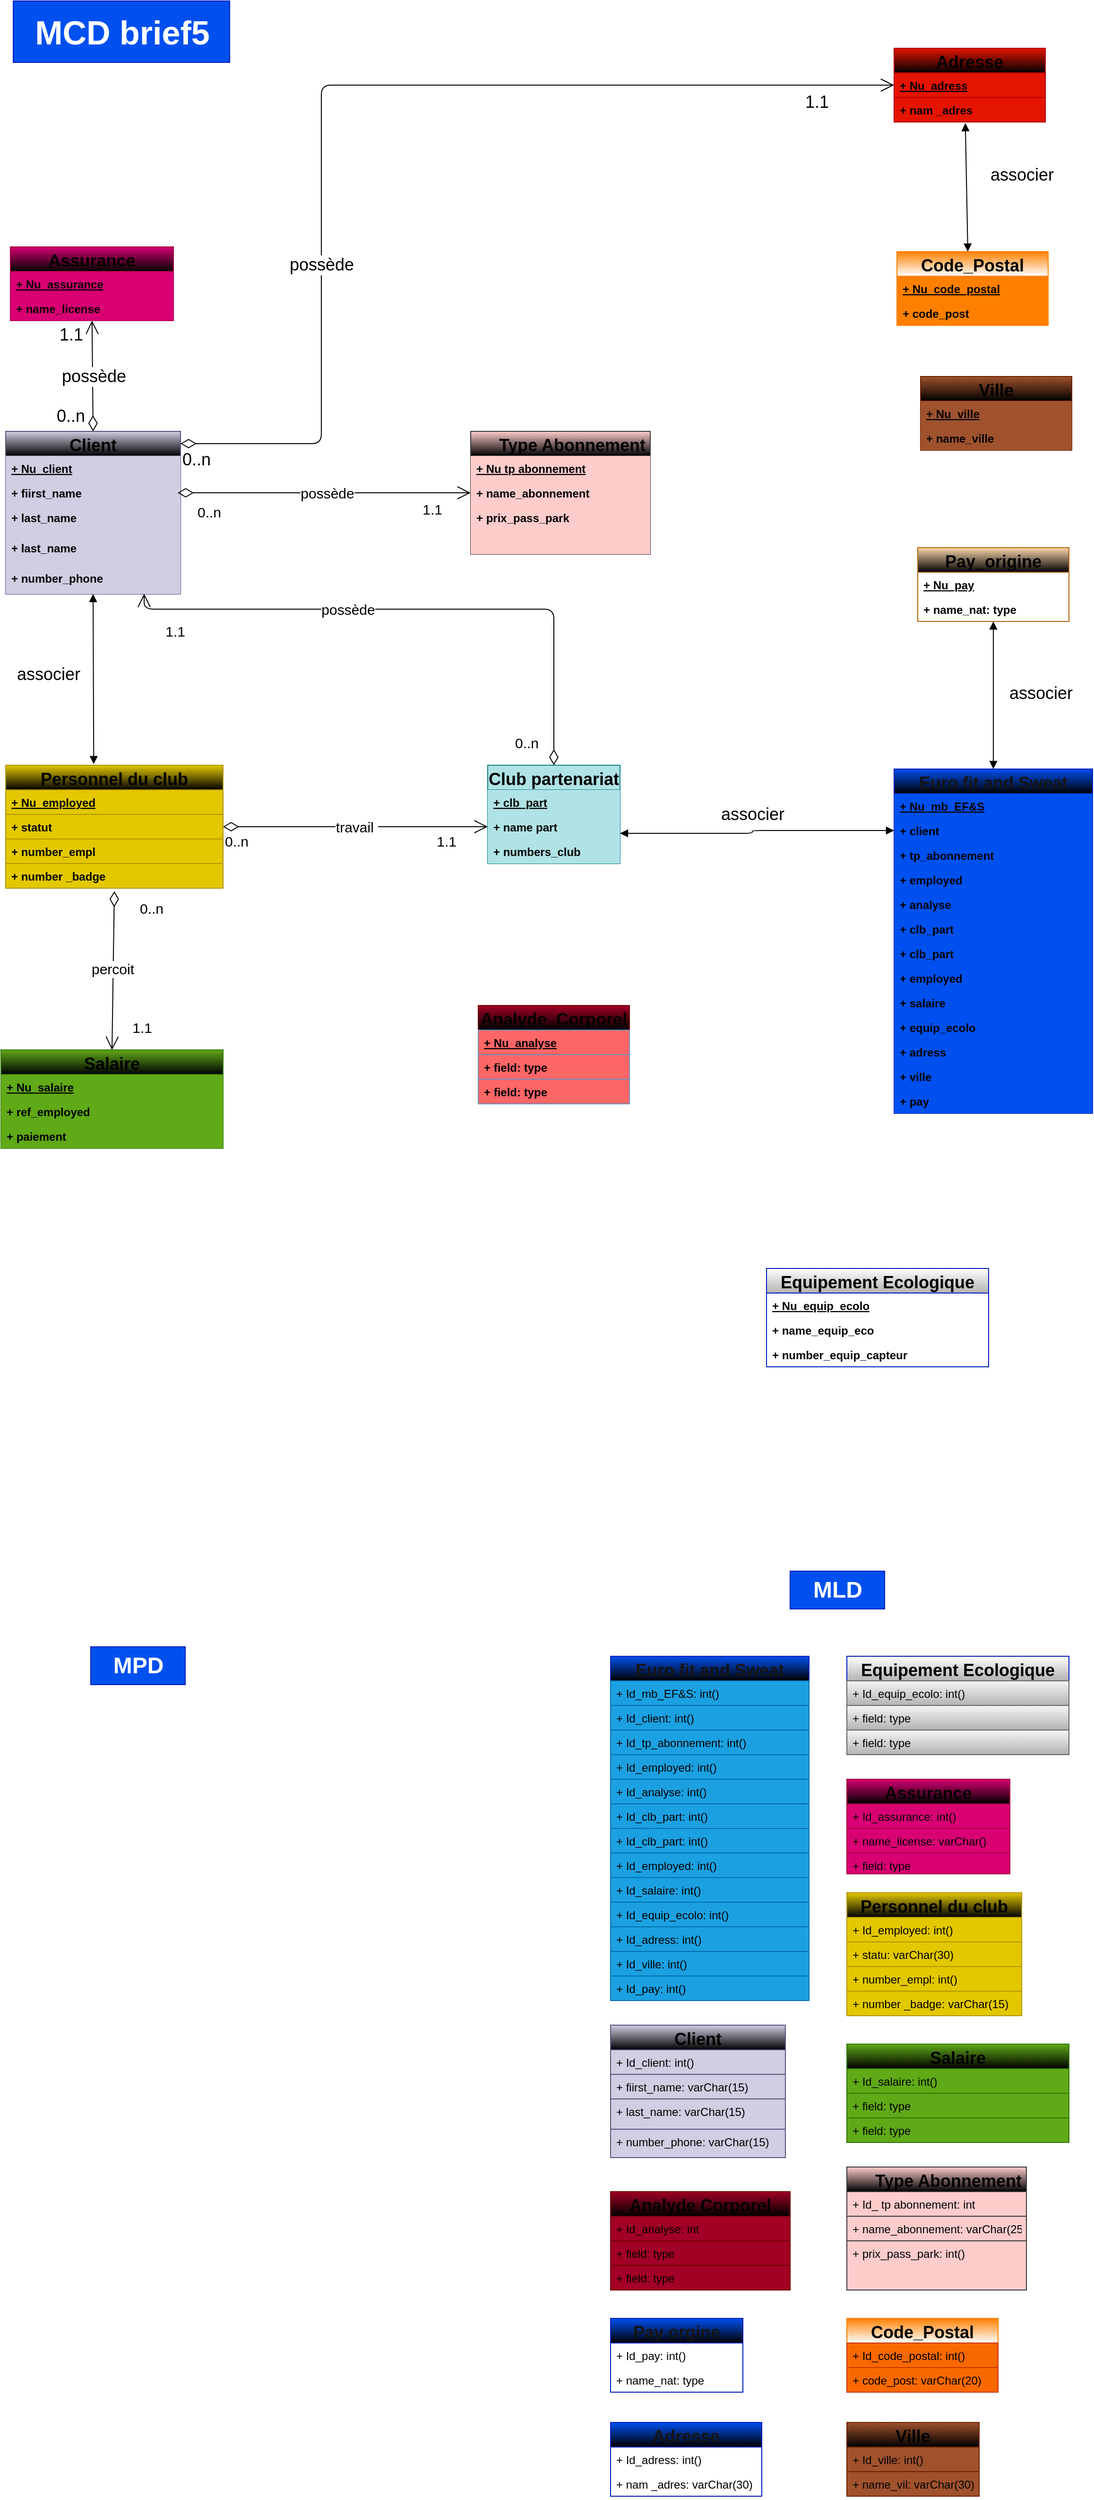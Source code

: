 <mxfile>
    <diagram id="oLC_K0nqYVuLTFGNbD8s" name="Page-1">
        <mxGraphModel dx="1657" dy="1324" grid="0" gridSize="10" guides="1" tooltips="1" connect="1" arrows="1" fold="1" page="1" pageScale="1" pageWidth="850" pageHeight="1100" background="#ffffff" math="0" shadow="0">
            <root>
                <mxCell id="0"/>
                <mxCell id="1" parent="0"/>
                <mxCell id="KbzezQl-0mzIbz8I_0Yq-5" value="&lt;font style=&quot;font-size: 35px;&quot;&gt;MCD brief5&lt;/font&gt;" style="text;strokeColor=#001DBC;fillColor=#0050ef;html=1;fontSize=24;fontStyle=1;verticalAlign=middle;align=center;labelBackgroundColor=none;fontFamily=Helvetica;fontColor=#ffffff;" vertex="1" parent="1">
                    <mxGeometry x="-752" y="-580" width="229" height="65" as="geometry"/>
                </mxCell>
                <mxCell id="KbzezQl-0mzIbz8I_0Yq-6" value="     Type Abonnement" style="swimlane;fontStyle=1;childLayout=stackLayout;horizontal=1;startSize=26;fillColor=#FFCCCC;horizontalStack=0;resizeParent=1;resizeParentMax=0;resizeLast=0;collapsible=1;marginBottom=0;labelBackgroundColor=none;fontFamily=Helvetica;swimlaneFillColor=none;strokeColor=#36393d;align=center;fontSize=18;fontColor=#000000;gradientColor=default;" vertex="1" parent="1">
                    <mxGeometry x="-268" y="-125" width="190" height="130" as="geometry"/>
                </mxCell>
                <mxCell id="KbzezQl-0mzIbz8I_0Yq-7" value="+ Nu tp abonnement" style="text;strokeColor=none;fillColor=#FFCCCC;align=left;verticalAlign=top;spacingLeft=4;spacingRight=4;overflow=hidden;rotatable=0;points=[[0,0.5],[1,0.5]];portConstraint=eastwest;labelBackgroundColor=none;fontFamily=Helvetica;fontColor=#000000;fontStyle=5" vertex="1" parent="KbzezQl-0mzIbz8I_0Yq-6">
                    <mxGeometry y="26" width="190" height="26" as="geometry"/>
                </mxCell>
                <mxCell id="KbzezQl-0mzIbz8I_0Yq-8" value="+ name_abonnement" style="text;strokeColor=none;fillColor=#FFCCCC;align=left;verticalAlign=top;spacingLeft=4;spacingRight=4;overflow=hidden;rotatable=0;points=[[0,0.5],[1,0.5]];portConstraint=eastwest;labelBackgroundColor=none;fontFamily=Helvetica;fontColor=#000000;fontStyle=1" vertex="1" parent="KbzezQl-0mzIbz8I_0Yq-6">
                    <mxGeometry y="52" width="190" height="26" as="geometry"/>
                </mxCell>
                <mxCell id="KbzezQl-0mzIbz8I_0Yq-9" value="+ prix_pass_park" style="text;strokeColor=none;fillColor=#FFCCCC;align=left;verticalAlign=top;spacingLeft=4;spacingRight=4;overflow=hidden;rotatable=0;points=[[0,0.5],[1,0.5]];portConstraint=eastwest;labelBackgroundColor=none;fontFamily=Helvetica;fontColor=#000000;fontStyle=1" vertex="1" parent="KbzezQl-0mzIbz8I_0Yq-6">
                    <mxGeometry y="78" width="190" height="52" as="geometry"/>
                </mxCell>
                <mxCell id="KbzezQl-0mzIbz8I_0Yq-10" value="Club partenariat" style="swimlane;fontStyle=1;childLayout=stackLayout;horizontal=1;startSize=26;fillColor=#B0E3E6;horizontalStack=0;resizeParent=1;resizeParentMax=0;resizeLast=0;collapsible=1;marginBottom=0;labelBackgroundColor=none;fontFamily=Helvetica;swimlaneFillColor=none;strokeColor=#0e8088;fontSize=18;fontColor=#000000;" vertex="1" parent="1">
                    <mxGeometry x="-250" y="228" width="140" height="104" as="geometry"/>
                </mxCell>
                <mxCell id="KbzezQl-0mzIbz8I_0Yq-11" value="+ clb_part" style="text;strokeColor=none;fillColor=#B0E3E6;align=left;verticalAlign=top;spacingLeft=4;spacingRight=4;overflow=hidden;rotatable=0;points=[[0,0.5],[1,0.5]];portConstraint=eastwest;labelBackgroundColor=none;fontFamily=Helvetica;fontColor=#000000;fontStyle=5" vertex="1" parent="KbzezQl-0mzIbz8I_0Yq-10">
                    <mxGeometry y="26" width="140" height="26" as="geometry"/>
                </mxCell>
                <mxCell id="KbzezQl-0mzIbz8I_0Yq-12" value="+ name part" style="text;strokeColor=none;fillColor=#B0E3E6;align=left;verticalAlign=top;spacingLeft=4;spacingRight=4;overflow=hidden;rotatable=0;points=[[0,0.5],[1,0.5]];portConstraint=eastwest;labelBackgroundColor=none;fontFamily=Helvetica;fontColor=#000000;fontStyle=1" vertex="1" parent="KbzezQl-0mzIbz8I_0Yq-10">
                    <mxGeometry y="52" width="140" height="26" as="geometry"/>
                </mxCell>
                <mxCell id="KbzezQl-0mzIbz8I_0Yq-13" value="+ numbers_club" style="text;strokeColor=none;fillColor=#B0E3E6;align=left;verticalAlign=top;spacingLeft=4;spacingRight=4;overflow=hidden;rotatable=0;points=[[0,0.5],[1,0.5]];portConstraint=eastwest;labelBackgroundColor=none;fontFamily=Helvetica;fontColor=#000000;fontStyle=1" vertex="1" parent="KbzezQl-0mzIbz8I_0Yq-10">
                    <mxGeometry y="78" width="140" height="26" as="geometry"/>
                </mxCell>
                <mxCell id="KbzezQl-0mzIbz8I_0Yq-14" value="Analyde_Corporel" style="swimlane;fontStyle=1;childLayout=stackLayout;horizontal=1;startSize=26;fillColor=#a20025;horizontalStack=0;resizeParent=1;resizeParentMax=0;resizeLast=0;collapsible=1;marginBottom=0;labelBackgroundColor=none;fontFamily=Helvetica;fontColor=#000000;swimlaneFillColor=none;strokeColor=#6F0000;fontSize=18;gradientColor=default;" vertex="1" parent="1">
                    <mxGeometry x="-260" y="482" width="160" height="104" as="geometry"/>
                </mxCell>
                <mxCell id="KbzezQl-0mzIbz8I_0Yq-15" value="+ Nu_analyse" style="text;strokeColor=#6c8ebf;fillColor=#FF6666;align=left;verticalAlign=top;spacingLeft=4;spacingRight=4;overflow=hidden;rotatable=0;points=[[0,0.5],[1,0.5]];portConstraint=eastwest;labelBackgroundColor=none;fontFamily=Helvetica;fontStyle=5" vertex="1" parent="KbzezQl-0mzIbz8I_0Yq-14">
                    <mxGeometry y="26" width="160" height="26" as="geometry"/>
                </mxCell>
                <mxCell id="KbzezQl-0mzIbz8I_0Yq-16" value="+ field: type" style="text;strokeColor=#6c8ebf;fillColor=#FF6666;align=left;verticalAlign=top;spacingLeft=4;spacingRight=4;overflow=hidden;rotatable=0;points=[[0,0.5],[1,0.5]];portConstraint=eastwest;labelBackgroundColor=none;fontFamily=Helvetica;fontStyle=1" vertex="1" parent="KbzezQl-0mzIbz8I_0Yq-14">
                    <mxGeometry y="52" width="160" height="26" as="geometry"/>
                </mxCell>
                <mxCell id="KbzezQl-0mzIbz8I_0Yq-17" value="+ field: type" style="text;strokeColor=#6c8ebf;fillColor=#FF6666;align=left;verticalAlign=top;spacingLeft=4;spacingRight=4;overflow=hidden;rotatable=0;points=[[0,0.5],[1,0.5]];portConstraint=eastwest;labelBackgroundColor=none;fontFamily=Helvetica;fontStyle=1" vertex="1" parent="KbzezQl-0mzIbz8I_0Yq-14">
                    <mxGeometry y="78" width="160" height="26" as="geometry"/>
                </mxCell>
                <mxCell id="KbzezQl-0mzIbz8I_0Yq-18" value="Personnel du club" style="swimlane;fontStyle=1;childLayout=stackLayout;horizontal=1;startSize=26;fillColor=#e3c800;horizontalStack=0;resizeParent=1;resizeParentMax=0;resizeLast=0;collapsible=1;marginBottom=0;labelBackgroundColor=none;fontFamily=Helvetica;swimlaneFillColor=none;strokeColor=#B09500;fontSize=18;fontColor=#000000;gradientColor=default;" vertex="1" parent="1">
                    <mxGeometry x="-760" y="228" width="230" height="130" as="geometry"/>
                </mxCell>
                <mxCell id="KbzezQl-0mzIbz8I_0Yq-19" value="+ Nu_employed" style="text;strokeColor=#B09500;fillColor=#e3c800;align=left;verticalAlign=top;spacingLeft=4;spacingRight=4;overflow=hidden;rotatable=0;points=[[0,0.5],[1,0.5]];portConstraint=eastwest;labelBackgroundColor=none;fontFamily=Helvetica;fontColor=#000000;fontStyle=5" vertex="1" parent="KbzezQl-0mzIbz8I_0Yq-18">
                    <mxGeometry y="26" width="230" height="26" as="geometry"/>
                </mxCell>
                <mxCell id="KbzezQl-0mzIbz8I_0Yq-20" value="+ statut" style="text;strokeColor=#B09500;fillColor=#e3c800;align=left;verticalAlign=top;spacingLeft=4;spacingRight=4;overflow=hidden;rotatable=0;points=[[0,0.5],[1,0.5]];portConstraint=eastwest;labelBackgroundColor=none;fontFamily=Helvetica;fontColor=#000000;fontStyle=1" vertex="1" parent="KbzezQl-0mzIbz8I_0Yq-18">
                    <mxGeometry y="52" width="230" height="26" as="geometry"/>
                </mxCell>
                <mxCell id="KbzezQl-0mzIbz8I_0Yq-21" value="+ number_empl" style="text;strokeColor=#B09500;fillColor=#e3c800;align=left;verticalAlign=top;spacingLeft=4;spacingRight=4;overflow=hidden;rotatable=0;points=[[0,0.5],[1,0.5]];portConstraint=eastwest;labelBackgroundColor=none;fontFamily=Helvetica;fontColor=#000000;fontStyle=1" vertex="1" parent="KbzezQl-0mzIbz8I_0Yq-18">
                    <mxGeometry y="78" width="230" height="26" as="geometry"/>
                </mxCell>
                <mxCell id="KbzezQl-0mzIbz8I_0Yq-63" value="+ number _badge" style="text;strokeColor=#B09500;fillColor=#e3c800;align=left;verticalAlign=top;spacingLeft=4;spacingRight=4;overflow=hidden;rotatable=0;points=[[0,0.5],[1,0.5]];portConstraint=eastwest;labelBackgroundColor=none;fontFamily=Helvetica;fontColor=#000000;fontStyle=1" vertex="1" parent="KbzezQl-0mzIbz8I_0Yq-18">
                    <mxGeometry y="104" width="230" height="26" as="geometry"/>
                </mxCell>
                <mxCell id="KbzezQl-0mzIbz8I_0Yq-22" value="Salaire" style="swimlane;fontStyle=1;childLayout=stackLayout;horizontal=1;startSize=26;fillColor=#60A917;horizontalStack=0;resizeParent=1;resizeParentMax=0;resizeLast=0;collapsible=1;marginBottom=0;labelBackgroundColor=none;fontFamily=Helvetica;fontColor=#000000;swimlaneFillColor=none;strokeColor=#2D7600;fontSize=18;gradientColor=default;" vertex="1" parent="1">
                    <mxGeometry x="-765" y="529" width="235" height="104" as="geometry"/>
                </mxCell>
                <mxCell id="KbzezQl-0mzIbz8I_0Yq-23" value="+ Nu_salaire" style="text;strokeColor=none;fillColor=#60A917;align=left;verticalAlign=top;spacingLeft=4;spacingRight=4;overflow=hidden;rotatable=0;points=[[0,0.5],[1,0.5]];portConstraint=eastwest;labelBackgroundColor=none;fontFamily=Helvetica;fontStyle=5;fontColor=#000000;" vertex="1" parent="KbzezQl-0mzIbz8I_0Yq-22">
                    <mxGeometry y="26" width="235" height="26" as="geometry"/>
                </mxCell>
                <mxCell id="KbzezQl-0mzIbz8I_0Yq-24" value="+ ref_employed" style="text;strokeColor=none;fillColor=#60A917;align=left;verticalAlign=top;spacingLeft=4;spacingRight=4;overflow=hidden;rotatable=0;points=[[0,0.5],[1,0.5]];portConstraint=eastwest;labelBackgroundColor=none;fontFamily=Helvetica;fontStyle=1;fontColor=#000000;" vertex="1" parent="KbzezQl-0mzIbz8I_0Yq-22">
                    <mxGeometry y="52" width="235" height="26" as="geometry"/>
                </mxCell>
                <mxCell id="KbzezQl-0mzIbz8I_0Yq-25" value="+ paiement" style="text;strokeColor=none;fillColor=#60A917;align=left;verticalAlign=top;spacingLeft=4;spacingRight=4;overflow=hidden;rotatable=0;points=[[0,0.5],[1,0.5]];portConstraint=eastwest;labelBackgroundColor=none;fontFamily=Helvetica;fontStyle=1;fontColor=#000000;" vertex="1" parent="KbzezQl-0mzIbz8I_0Yq-22">
                    <mxGeometry y="78" width="235" height="26" as="geometry"/>
                </mxCell>
                <mxCell id="KbzezQl-0mzIbz8I_0Yq-26" value="Equipement Ecologique" style="swimlane;fontStyle=1;childLayout=stackLayout;horizontal=1;startSize=26;fillColor=default;horizontalStack=0;resizeParent=1;resizeParentMax=0;resizeLast=0;collapsible=1;marginBottom=0;labelBackgroundColor=none;fontFamily=Helvetica;fontColor=#000000;swimlaneFillColor=none;strokeColor=#001DBC;gradientColor=#B3B3B3;fontSize=18;" vertex="1" parent="1">
                    <mxGeometry x="45" y="760" width="235" height="104" as="geometry"/>
                </mxCell>
                <mxCell id="KbzezQl-0mzIbz8I_0Yq-27" value="+ Nu_equip_ecolo" style="text;strokeColor=none;fillColor=none;align=left;verticalAlign=top;spacingLeft=4;spacingRight=4;overflow=hidden;rotatable=0;points=[[0,0.5],[1,0.5]];portConstraint=eastwest;labelBackgroundColor=none;fontFamily=Helvetica;gradientColor=#b3b3b3;fontColor=#000000;fontStyle=5" vertex="1" parent="KbzezQl-0mzIbz8I_0Yq-26">
                    <mxGeometry y="26" width="235" height="26" as="geometry"/>
                </mxCell>
                <mxCell id="KbzezQl-0mzIbz8I_0Yq-203" value="+ name_equip_eco" style="text;strokeColor=none;fillColor=none;align=left;verticalAlign=top;spacingLeft=4;spacingRight=4;overflow=hidden;rotatable=0;points=[[0,0.5],[1,0.5]];portConstraint=eastwest;labelBackgroundColor=none;fontFamily=Helvetica;gradientColor=#b3b3b3;fontColor=#000000;fontStyle=1" vertex="1" parent="KbzezQl-0mzIbz8I_0Yq-26">
                    <mxGeometry y="52" width="235" height="26" as="geometry"/>
                </mxCell>
                <mxCell id="KbzezQl-0mzIbz8I_0Yq-215" value="+ number_equip_capteur" style="text;strokeColor=none;fillColor=none;align=left;verticalAlign=top;spacingLeft=4;spacingRight=4;overflow=hidden;rotatable=0;points=[[0,0.5],[1,0.5]];portConstraint=eastwest;labelBackgroundColor=none;fontFamily=Helvetica;gradientColor=#b3b3b3;fontColor=#000000;fontStyle=1" vertex="1" parent="KbzezQl-0mzIbz8I_0Yq-26">
                    <mxGeometry y="78" width="235" height="26" as="geometry"/>
                </mxCell>
                <mxCell id="KbzezQl-0mzIbz8I_0Yq-30" value="Ville" style="swimlane;fontStyle=1;childLayout=stackLayout;horizontal=1;startSize=26;fillColor=#A0522D;horizontalStack=0;resizeParent=1;resizeParentMax=0;resizeLast=0;collapsible=1;marginBottom=0;labelBackgroundColor=none;fontFamily=Helvetica;fontColor=#000000;swimlaneFillColor=none;strokeColor=#6D1F00;fontSize=18;gradientColor=default;" vertex="1" parent="1">
                    <mxGeometry x="208" y="-183" width="160" height="78" as="geometry"/>
                </mxCell>
                <mxCell id="KbzezQl-0mzIbz8I_0Yq-31" value="+ Nu_ville" style="text;strokeColor=none;fillColor=#A0522D;align=left;verticalAlign=top;spacingLeft=4;spacingRight=4;overflow=hidden;rotatable=0;points=[[0,0.5],[1,0.5]];portConstraint=eastwest;labelBackgroundColor=none;fontFamily=Helvetica;fontColor=#000000;fontStyle=5" vertex="1" parent="KbzezQl-0mzIbz8I_0Yq-30">
                    <mxGeometry y="26" width="160" height="26" as="geometry"/>
                </mxCell>
                <mxCell id="KbzezQl-0mzIbz8I_0Yq-32" value="+ name_ville" style="text;strokeColor=none;fillColor=#A0522D;align=left;verticalAlign=top;spacingLeft=4;spacingRight=4;overflow=hidden;rotatable=0;points=[[0,0.5],[1,0.5]];portConstraint=eastwest;labelBackgroundColor=none;fontFamily=Helvetica;fontColor=#000000;fontStyle=1" vertex="1" parent="KbzezQl-0mzIbz8I_0Yq-30">
                    <mxGeometry y="52" width="160" height="26" as="geometry"/>
                </mxCell>
                <mxCell id="KbzezQl-0mzIbz8I_0Yq-34" value="Adresse" style="swimlane;fontStyle=1;childLayout=stackLayout;horizontal=1;startSize=26;fillColor=#e51400;horizontalStack=0;resizeParent=1;resizeParentMax=0;resizeLast=0;collapsible=1;marginBottom=0;labelBackgroundColor=none;fontFamily=Helvetica;swimlaneFillColor=none;strokeColor=#B20000;fontSize=18;fontColor=#000000;gradientColor=default;" vertex="1" parent="1">
                    <mxGeometry x="180" y="-530" width="160" height="78" as="geometry"/>
                </mxCell>
                <mxCell id="KbzezQl-0mzIbz8I_0Yq-35" value="+ Nu_adress" style="text;strokeColor=#B20000;fillColor=#e51400;align=left;verticalAlign=top;spacingLeft=4;spacingRight=4;overflow=hidden;rotatable=0;points=[[0,0.5],[1,0.5]];portConstraint=eastwest;labelBackgroundColor=none;fontFamily=Helvetica;fontStyle=5;fontColor=#000000;" vertex="1" parent="KbzezQl-0mzIbz8I_0Yq-34">
                    <mxGeometry y="26" width="160" height="26" as="geometry"/>
                </mxCell>
                <mxCell id="KbzezQl-0mzIbz8I_0Yq-36" value="+ nam _adres" style="text;strokeColor=#B20000;fillColor=#e51400;align=left;verticalAlign=top;spacingLeft=4;spacingRight=4;overflow=hidden;rotatable=0;points=[[0,0.5],[1,0.5]];portConstraint=eastwest;labelBackgroundColor=none;fontFamily=Helvetica;fontColor=#000000;fontStyle=1" vertex="1" parent="KbzezQl-0mzIbz8I_0Yq-34">
                    <mxGeometry y="52" width="160" height="26" as="geometry"/>
                </mxCell>
                <mxCell id="KbzezQl-0mzIbz8I_0Yq-38" value="Pay_origine" style="swimlane;fontStyle=1;childLayout=stackLayout;horizontal=1;startSize=26;fillColor=#fad7ac;horizontalStack=0;resizeParent=1;resizeParentMax=0;resizeLast=0;collapsible=1;marginBottom=0;labelBackgroundColor=none;fontFamily=Helvetica;swimlaneFillColor=none;strokeColor=#b46504;fontSize=18;fontColor=#000000;gradientColor=default;" vertex="1" parent="1">
                    <mxGeometry x="205" y="-2" width="160" height="78" as="geometry"/>
                </mxCell>
                <mxCell id="KbzezQl-0mzIbz8I_0Yq-39" value="+ Nu_pay" style="text;strokeColor=none;fillColor=none;align=left;verticalAlign=top;spacingLeft=4;spacingRight=4;overflow=hidden;rotatable=0;points=[[0,0.5],[1,0.5]];portConstraint=eastwest;labelBackgroundColor=none;fontFamily=Helvetica;fontColor=#000000;fontStyle=5" vertex="1" parent="KbzezQl-0mzIbz8I_0Yq-38">
                    <mxGeometry y="26" width="160" height="26" as="geometry"/>
                </mxCell>
                <mxCell id="KbzezQl-0mzIbz8I_0Yq-40" value="+ name_nat: type" style="text;strokeColor=none;fillColor=none;align=left;verticalAlign=top;spacingLeft=4;spacingRight=4;overflow=hidden;rotatable=0;points=[[0,0.5],[1,0.5]];portConstraint=eastwest;labelBackgroundColor=none;fontFamily=Helvetica;fontColor=#000000;fontStyle=1" vertex="1" parent="KbzezQl-0mzIbz8I_0Yq-38">
                    <mxGeometry y="52" width="160" height="26" as="geometry"/>
                </mxCell>
                <mxCell id="KbzezQl-0mzIbz8I_0Yq-42" value="Euro fit and Sweat" style="swimlane;fontStyle=1;childLayout=stackLayout;horizontal=1;startSize=26;fillColor=#0050EF;horizontalStack=0;resizeParent=1;resizeParentMax=0;resizeLast=0;collapsible=1;marginBottom=0;labelBackgroundColor=none;fontFamily=Helvetica;fontColor=#151415;swimlaneFillColor=none;strokeColor=#001DBC;gradientColor=default;fontSize=18;" vertex="1" parent="1">
                    <mxGeometry x="180" y="232" width="210" height="364" as="geometry"/>
                </mxCell>
                <mxCell id="KbzezQl-0mzIbz8I_0Yq-43" value="+ Nu_mb_EF&amp;S" style="text;align=left;verticalAlign=top;spacingLeft=4;spacingRight=4;overflow=hidden;rotatable=0;points=[[0,0.5],[1,0.5]];portConstraint=eastwest;labelBackgroundColor=none;fontFamily=Helvetica;fillColor=#0050EF;strokeColor=none;fontColor=#000000;fontStyle=5" vertex="1" parent="KbzezQl-0mzIbz8I_0Yq-42">
                    <mxGeometry y="26" width="210" height="26" as="geometry"/>
                </mxCell>
                <mxCell id="KbzezQl-0mzIbz8I_0Yq-56" value="+ client" style="text;align=left;verticalAlign=top;spacingLeft=4;spacingRight=4;overflow=hidden;rotatable=0;points=[[0,0.5],[1,0.5]];portConstraint=eastwest;labelBackgroundColor=none;fontFamily=Helvetica;labelBorderColor=none;fillColor=#0050EF;strokeColor=none;fontColor=#000000;fontStyle=1" vertex="1" parent="KbzezQl-0mzIbz8I_0Yq-42">
                    <mxGeometry y="52" width="210" height="26" as="geometry"/>
                </mxCell>
                <mxCell id="KbzezQl-0mzIbz8I_0Yq-44" value="+ tp_abonnement" style="text;align=left;verticalAlign=top;spacingLeft=4;spacingRight=4;overflow=hidden;rotatable=0;points=[[0,0.5],[1,0.5]];portConstraint=eastwest;labelBackgroundColor=none;fontFamily=Helvetica;labelBorderColor=none;fillColor=#0050EF;strokeColor=none;fontColor=#000000;fontStyle=1" vertex="1" parent="KbzezQl-0mzIbz8I_0Yq-42">
                    <mxGeometry y="78" width="210" height="26" as="geometry"/>
                </mxCell>
                <mxCell id="KbzezQl-0mzIbz8I_0Yq-45" value="+ employed" style="text;align=left;verticalAlign=top;spacingLeft=4;spacingRight=4;overflow=hidden;rotatable=0;points=[[0,0.5],[1,0.5]];portConstraint=eastwest;labelBackgroundColor=none;fontFamily=Helvetica;labelBorderColor=none;fillColor=#0050EF;strokeColor=none;fontColor=#000000;fontStyle=1" vertex="1" parent="KbzezQl-0mzIbz8I_0Yq-42">
                    <mxGeometry y="104" width="210" height="26" as="geometry"/>
                </mxCell>
                <mxCell id="KbzezQl-0mzIbz8I_0Yq-55" value="+ analyse " style="text;align=left;verticalAlign=top;spacingLeft=4;spacingRight=4;overflow=hidden;rotatable=0;points=[[0,0.5],[1,0.5]];portConstraint=eastwest;labelBackgroundColor=none;fontFamily=Helvetica;labelBorderColor=none;fillColor=#0050EF;strokeColor=none;fontColor=#000000;fontStyle=1" vertex="1" parent="KbzezQl-0mzIbz8I_0Yq-42">
                    <mxGeometry y="130" width="210" height="26" as="geometry"/>
                </mxCell>
                <mxCell id="KbzezQl-0mzIbz8I_0Yq-57" value="+ clb_part" style="text;align=left;verticalAlign=top;spacingLeft=4;spacingRight=4;overflow=hidden;rotatable=0;points=[[0,0.5],[1,0.5]];portConstraint=eastwest;labelBackgroundColor=none;fontFamily=Helvetica;labelBorderColor=none;fillColor=#0050EF;strokeColor=none;fontColor=#000000;fontStyle=1" vertex="1" parent="KbzezQl-0mzIbz8I_0Yq-42">
                    <mxGeometry y="156" width="210" height="26" as="geometry"/>
                </mxCell>
                <mxCell id="KbzezQl-0mzIbz8I_0Yq-113" value="+ clb_part" style="text;align=left;verticalAlign=top;spacingLeft=4;spacingRight=4;overflow=hidden;rotatable=0;points=[[0,0.5],[1,0.5]];portConstraint=eastwest;labelBackgroundColor=none;fontFamily=Helvetica;labelBorderColor=none;fillColor=#0050EF;strokeColor=none;fontColor=#000000;fontStyle=1" vertex="1" parent="KbzezQl-0mzIbz8I_0Yq-42">
                    <mxGeometry y="182" width="210" height="26" as="geometry"/>
                </mxCell>
                <mxCell id="KbzezQl-0mzIbz8I_0Yq-58" value="+ employed" style="text;align=left;verticalAlign=top;spacingLeft=4;spacingRight=4;overflow=hidden;rotatable=0;points=[[0,0.5],[1,0.5]];portConstraint=eastwest;labelBackgroundColor=none;fontFamily=Helvetica;labelBorderColor=none;fillColor=#0050EF;strokeColor=none;fontColor=#000000;fontStyle=1" vertex="1" parent="KbzezQl-0mzIbz8I_0Yq-42">
                    <mxGeometry y="208" width="210" height="26" as="geometry"/>
                </mxCell>
                <mxCell id="KbzezQl-0mzIbz8I_0Yq-59" value="+ salaire" style="text;align=left;verticalAlign=top;spacingLeft=4;spacingRight=4;overflow=hidden;rotatable=0;points=[[0,0.5],[1,0.5]];portConstraint=eastwest;labelBackgroundColor=none;fontFamily=Helvetica;labelBorderColor=none;fillColor=#0050EF;strokeColor=none;fontColor=#000000;fontStyle=1" vertex="1" parent="KbzezQl-0mzIbz8I_0Yq-42">
                    <mxGeometry y="234" width="210" height="26" as="geometry"/>
                </mxCell>
                <mxCell id="KbzezQl-0mzIbz8I_0Yq-60" value="+ equip_ecolo" style="text;align=left;verticalAlign=top;spacingLeft=4;spacingRight=4;overflow=hidden;rotatable=0;points=[[0,0.5],[1,0.5]];portConstraint=eastwest;labelBackgroundColor=none;fontFamily=Helvetica;labelBorderColor=none;fillColor=#0050EF;strokeColor=none;fontColor=#000000;fontStyle=1" vertex="1" parent="KbzezQl-0mzIbz8I_0Yq-42">
                    <mxGeometry y="260" width="210" height="26" as="geometry"/>
                </mxCell>
                <mxCell id="KbzezQl-0mzIbz8I_0Yq-71" value="+ adress" style="text;align=left;verticalAlign=top;spacingLeft=4;spacingRight=4;overflow=hidden;rotatable=0;points=[[0,0.5],[1,0.5]];portConstraint=eastwest;labelBackgroundColor=none;fontFamily=Helvetica;labelBorderColor=none;fillColor=#0050EF;strokeColor=none;fontColor=#000000;fontStyle=1" vertex="1" parent="KbzezQl-0mzIbz8I_0Yq-42">
                    <mxGeometry y="286" width="210" height="26" as="geometry"/>
                </mxCell>
                <mxCell id="KbzezQl-0mzIbz8I_0Yq-72" value="+ ville" style="text;align=left;verticalAlign=top;spacingLeft=4;spacingRight=4;overflow=hidden;rotatable=0;points=[[0,0.5],[1,0.5]];portConstraint=eastwest;labelBackgroundColor=none;fontFamily=Helvetica;labelBorderColor=none;fillColor=#0050EF;strokeColor=none;fontColor=#000000;fontStyle=1" vertex="1" parent="KbzezQl-0mzIbz8I_0Yq-42">
                    <mxGeometry y="312" width="210" height="26" as="geometry"/>
                </mxCell>
                <mxCell id="KbzezQl-0mzIbz8I_0Yq-73" value="+ pay" style="text;align=left;verticalAlign=top;spacingLeft=4;spacingRight=4;overflow=hidden;rotatable=0;points=[[0,0.5],[1,0.5]];portConstraint=eastwest;labelBackgroundColor=none;fontFamily=Helvetica;labelBorderColor=none;fillColor=#0050EF;strokeColor=none;fontColor=#000000;fontStyle=1" vertex="1" parent="KbzezQl-0mzIbz8I_0Yq-42">
                    <mxGeometry y="338" width="210" height="26" as="geometry"/>
                </mxCell>
                <mxCell id="KbzezQl-0mzIbz8I_0Yq-48" value="Client" style="swimlane;fontStyle=1;childLayout=stackLayout;horizontal=1;startSize=26;fillColor=#d0cee2;horizontalStack=0;resizeParent=1;resizeParentMax=0;resizeLast=0;collapsible=1;marginBottom=0;labelBackgroundColor=none;fontFamily=Helvetica;swimlaneFillColor=none;strokeColor=#56517e;fontSize=18;fontColor=#000000;gradientColor=default;" vertex="1" parent="1">
                    <mxGeometry x="-760" y="-125" width="185" height="172" as="geometry"/>
                </mxCell>
                <mxCell id="KbzezQl-0mzIbz8I_0Yq-49" value="+ Nu_client" style="text;strokeColor=none;fillColor=#d0cee2;align=left;verticalAlign=top;spacingLeft=4;spacingRight=4;overflow=hidden;rotatable=0;points=[[0,0.5],[1,0.5]];portConstraint=eastwest;labelBackgroundColor=none;fontFamily=Helvetica;fontColor=#000000;fontStyle=5" vertex="1" parent="KbzezQl-0mzIbz8I_0Yq-48">
                    <mxGeometry y="26" width="185" height="26" as="geometry"/>
                </mxCell>
                <mxCell id="KbzezQl-0mzIbz8I_0Yq-50" value="+ fiirst_name" style="text;strokeColor=none;fillColor=#d0cee2;align=left;verticalAlign=top;spacingLeft=4;spacingRight=4;overflow=hidden;rotatable=0;points=[[0,0.5],[1,0.5]];portConstraint=eastwest;labelBackgroundColor=none;fontFamily=Helvetica;fontColor=#000000;fontStyle=1" vertex="1" parent="KbzezQl-0mzIbz8I_0Yq-48">
                    <mxGeometry y="52" width="185" height="26" as="geometry"/>
                </mxCell>
                <mxCell id="KbzezQl-0mzIbz8I_0Yq-51" value="+ last_name" style="text;strokeColor=none;fillColor=#d0cee2;align=left;verticalAlign=top;spacingLeft=4;spacingRight=4;overflow=hidden;rotatable=0;points=[[0,0.5],[1,0.5]];portConstraint=eastwest;labelBackgroundColor=none;fontFamily=Helvetica;fontColor=#000000;fontStyle=1" vertex="1" parent="KbzezQl-0mzIbz8I_0Yq-48">
                    <mxGeometry y="78" width="185" height="32" as="geometry"/>
                </mxCell>
                <mxCell id="KbzezQl-0mzIbz8I_0Yq-187" value="+ last_name" style="text;strokeColor=none;fillColor=#d0cee2;align=left;verticalAlign=top;spacingLeft=4;spacingRight=4;overflow=hidden;rotatable=0;points=[[0,0.5],[1,0.5]];portConstraint=eastwest;labelBackgroundColor=none;fontFamily=Helvetica;fontColor=#000000;fontStyle=1" vertex="1" parent="KbzezQl-0mzIbz8I_0Yq-48">
                    <mxGeometry y="110" width="185" height="32" as="geometry"/>
                </mxCell>
                <mxCell id="KbzezQl-0mzIbz8I_0Yq-61" value="+ number_phone" style="text;strokeColor=none;fillColor=#d0cee2;align=left;verticalAlign=top;spacingLeft=4;spacingRight=4;overflow=hidden;rotatable=0;points=[[0,0.5],[1,0.5]];portConstraint=eastwest;labelBackgroundColor=none;fontFamily=Helvetica;fontColor=#000000;fontStyle=1" vertex="1" parent="KbzezQl-0mzIbz8I_0Yq-48">
                    <mxGeometry y="142" width="185" height="30" as="geometry"/>
                </mxCell>
                <mxCell id="KbzezQl-0mzIbz8I_0Yq-207" style="edgeStyle=none;html=1;exitX=1;exitY=0.25;exitDx=0;exitDy=0;entryX=1;entryY=0.5;entryDx=0;entryDy=0;shadow=0;labelBackgroundColor=#FFFFFF;strokeColor=none;fontFamily=Helvetica;fontSize=18;fontColor=#000000;elbow=vertical;" edge="1" parent="KbzezQl-0mzIbz8I_0Yq-48" source="KbzezQl-0mzIbz8I_0Yq-48" target="KbzezQl-0mzIbz8I_0Yq-49">
                    <mxGeometry relative="1" as="geometry"/>
                </mxCell>
                <mxCell id="KbzezQl-0mzIbz8I_0Yq-64" value="Assurance" style="swimlane;fontStyle=1;childLayout=stackLayout;horizontal=1;startSize=26;fillColor=#D80073;horizontalStack=0;resizeParent=1;resizeParentMax=0;resizeLast=0;collapsible=1;marginBottom=0;labelBackgroundColor=none;fontFamily=Helvetica;fontColor=#000000;swimlaneFillColor=none;strokeColor=#A50040;fontSize=18;gradientColor=default;" vertex="1" parent="1">
                    <mxGeometry x="-755" y="-320" width="172.5" height="78" as="geometry"/>
                </mxCell>
                <mxCell id="KbzezQl-0mzIbz8I_0Yq-65" value="+ Nu_assurance" style="text;strokeColor=none;fillColor=#D80073;align=left;verticalAlign=top;spacingLeft=4;spacingRight=4;overflow=hidden;rotatable=0;points=[[0,0.5],[1,0.5]];portConstraint=eastwest;labelBackgroundColor=none;fontFamily=Helvetica;fontStyle=5;fontColor=#000000;" vertex="1" parent="KbzezQl-0mzIbz8I_0Yq-64">
                    <mxGeometry y="26" width="172.5" height="26" as="geometry"/>
                </mxCell>
                <mxCell id="KbzezQl-0mzIbz8I_0Yq-66" value="+ name_license" style="text;strokeColor=none;fillColor=#D80073;align=left;verticalAlign=top;spacingLeft=4;spacingRight=4;overflow=hidden;rotatable=0;points=[[0,0.5],[1,0.5]];portConstraint=eastwest;labelBackgroundColor=none;fontFamily=Helvetica;fontStyle=1;fontColor=#000000;" vertex="1" parent="KbzezQl-0mzIbz8I_0Yq-64">
                    <mxGeometry y="52" width="172.5" height="26" as="geometry"/>
                </mxCell>
                <mxCell id="KbzezQl-0mzIbz8I_0Yq-68" value="Code_Postal" style="swimlane;fontStyle=1;childLayout=stackLayout;horizontal=1;startSize=26;fillColor=#FF8000;horizontalStack=0;resizeParent=1;resizeParentMax=0;resizeLast=0;collapsible=1;marginBottom=0;labelBackgroundColor=none;fontFamily=Helvetica;swimlaneFillColor=none;strokeColor=#FF8000;fontSize=18;gradientColor=#FFFFFF;fontColor=#000000;" vertex="1" parent="1">
                    <mxGeometry x="183" y="-315" width="160" height="78" as="geometry"/>
                </mxCell>
                <mxCell id="KbzezQl-0mzIbz8I_0Yq-69" value="+ Nu_code_postal" style="text;strokeColor=none;fillColor=#FF8000;align=left;verticalAlign=top;spacingLeft=4;spacingRight=4;overflow=hidden;rotatable=0;points=[[0,0.5],[1,0.5]];portConstraint=eastwest;labelBackgroundColor=none;fontFamily=Helvetica;fontColor=#000000;fontStyle=5" vertex="1" parent="KbzezQl-0mzIbz8I_0Yq-68">
                    <mxGeometry y="26" width="160" height="26" as="geometry"/>
                </mxCell>
                <mxCell id="KbzezQl-0mzIbz8I_0Yq-70" value="+ code_post" style="text;strokeColor=none;fillColor=#FF8000;align=left;verticalAlign=top;spacingLeft=4;spacingRight=4;overflow=hidden;rotatable=0;points=[[0,0.5],[1,0.5]];portConstraint=eastwest;labelBackgroundColor=none;fontFamily=Helvetica;fontColor=#000000;fontStyle=1" vertex="1" parent="KbzezQl-0mzIbz8I_0Yq-68">
                    <mxGeometry y="52" width="160" height="26" as="geometry"/>
                </mxCell>
                <mxCell id="KbzezQl-0mzIbz8I_0Yq-96" value="" style="endArrow=block;startArrow=block;endFill=1;startFill=1;html=1;fontFamily=Helvetica;fontSize=18;fontColor=default;elbow=vertical;entryX=0;entryY=0.5;entryDx=0;entryDy=0;edgeStyle=orthogonalEdgeStyle;strokeColor=#000000;" edge="1" parent="1" target="KbzezQl-0mzIbz8I_0Yq-56">
                    <mxGeometry width="160" relative="1" as="geometry">
                        <mxPoint x="-110" y="300" as="sourcePoint"/>
                        <mxPoint x="50" y="300" as="targetPoint"/>
                        <Array as="points">
                            <mxPoint x="30" y="300"/>
                            <mxPoint x="30" y="297"/>
                        </Array>
                    </mxGeometry>
                </mxCell>
                <mxCell id="KbzezQl-0mzIbz8I_0Yq-110" value="associer" style="text;html=1;align=center;verticalAlign=middle;resizable=0;points=[];autosize=1;strokeColor=none;fillColor=none;fontSize=18;fontFamily=Helvetica;fontColor=#000000;labelBackgroundColor=none;" vertex="1" parent="1">
                    <mxGeometry x="-15" y="260" width="90" height="40" as="geometry"/>
                </mxCell>
                <mxCell id="KbzezQl-0mzIbz8I_0Yq-114" value="Euro fit and Sweat" style="swimlane;fontStyle=1;childLayout=stackLayout;horizontal=1;startSize=26;fillColor=#0050ef;horizontalStack=0;resizeParent=1;resizeParentMax=0;resizeLast=0;collapsible=1;marginBottom=0;labelBackgroundColor=none;fontFamily=Helvetica;fontColor=#151415;swimlaneFillColor=none;strokeColor=#001DBC;gradientColor=default;fontSize=18;" vertex="1" parent="1">
                    <mxGeometry x="-120" y="1170" width="210" height="364" as="geometry"/>
                </mxCell>
                <mxCell id="KbzezQl-0mzIbz8I_0Yq-115" value="+ Id_mb_EF&amp;S: int()" style="text;align=left;verticalAlign=top;spacingLeft=4;spacingRight=4;overflow=hidden;rotatable=0;points=[[0,0.5],[1,0.5]];portConstraint=eastwest;labelBackgroundColor=none;fontFamily=Helvetica;fillColor=#1ba1e2;strokeColor=#006EAF;fontColor=#000000;" vertex="1" parent="KbzezQl-0mzIbz8I_0Yq-114">
                    <mxGeometry y="26" width="210" height="26" as="geometry"/>
                </mxCell>
                <mxCell id="KbzezQl-0mzIbz8I_0Yq-116" value="+ Id_client: int()" style="text;align=left;verticalAlign=top;spacingLeft=4;spacingRight=4;overflow=hidden;rotatable=0;points=[[0,0.5],[1,0.5]];portConstraint=eastwest;labelBackgroundColor=none;fontFamily=Helvetica;labelBorderColor=none;fillColor=#1ba1e2;strokeColor=#006EAF;fontColor=#000000;" vertex="1" parent="KbzezQl-0mzIbz8I_0Yq-114">
                    <mxGeometry y="52" width="210" height="26" as="geometry"/>
                </mxCell>
                <mxCell id="KbzezQl-0mzIbz8I_0Yq-117" value="+ Id_tp_abonnement: int()" style="text;align=left;verticalAlign=top;spacingLeft=4;spacingRight=4;overflow=hidden;rotatable=0;points=[[0,0.5],[1,0.5]];portConstraint=eastwest;labelBackgroundColor=none;fontFamily=Helvetica;labelBorderColor=none;fillColor=#1ba1e2;strokeColor=#006EAF;fontColor=#000000;" vertex="1" parent="KbzezQl-0mzIbz8I_0Yq-114">
                    <mxGeometry y="78" width="210" height="26" as="geometry"/>
                </mxCell>
                <mxCell id="KbzezQl-0mzIbz8I_0Yq-118" value="+ Id_employed: int()" style="text;align=left;verticalAlign=top;spacingLeft=4;spacingRight=4;overflow=hidden;rotatable=0;points=[[0,0.5],[1,0.5]];portConstraint=eastwest;labelBackgroundColor=none;fontFamily=Helvetica;labelBorderColor=none;fillColor=#1ba1e2;strokeColor=#006EAF;fontColor=#000000;" vertex="1" parent="KbzezQl-0mzIbz8I_0Yq-114">
                    <mxGeometry y="104" width="210" height="26" as="geometry"/>
                </mxCell>
                <mxCell id="KbzezQl-0mzIbz8I_0Yq-119" value="+ Id_analyse: int() " style="text;align=left;verticalAlign=top;spacingLeft=4;spacingRight=4;overflow=hidden;rotatable=0;points=[[0,0.5],[1,0.5]];portConstraint=eastwest;labelBackgroundColor=none;fontFamily=Helvetica;labelBorderColor=none;fillColor=#1ba1e2;strokeColor=#006EAF;fontColor=#000000;" vertex="1" parent="KbzezQl-0mzIbz8I_0Yq-114">
                    <mxGeometry y="130" width="210" height="26" as="geometry"/>
                </mxCell>
                <mxCell id="KbzezQl-0mzIbz8I_0Yq-120" value="+ Id_clb_part: int()" style="text;align=left;verticalAlign=top;spacingLeft=4;spacingRight=4;overflow=hidden;rotatable=0;points=[[0,0.5],[1,0.5]];portConstraint=eastwest;labelBackgroundColor=none;fontFamily=Helvetica;labelBorderColor=none;fillColor=#1ba1e2;strokeColor=#006EAF;fontColor=#000000;" vertex="1" parent="KbzezQl-0mzIbz8I_0Yq-114">
                    <mxGeometry y="156" width="210" height="26" as="geometry"/>
                </mxCell>
                <mxCell id="KbzezQl-0mzIbz8I_0Yq-121" value="+ Id_clb_part: int()" style="text;align=left;verticalAlign=top;spacingLeft=4;spacingRight=4;overflow=hidden;rotatable=0;points=[[0,0.5],[1,0.5]];portConstraint=eastwest;labelBackgroundColor=none;fontFamily=Helvetica;labelBorderColor=none;fillColor=#1ba1e2;strokeColor=#006EAF;fontColor=#000000;" vertex="1" parent="KbzezQl-0mzIbz8I_0Yq-114">
                    <mxGeometry y="182" width="210" height="26" as="geometry"/>
                </mxCell>
                <mxCell id="KbzezQl-0mzIbz8I_0Yq-122" value="+ Id_employed: int()" style="text;align=left;verticalAlign=top;spacingLeft=4;spacingRight=4;overflow=hidden;rotatable=0;points=[[0,0.5],[1,0.5]];portConstraint=eastwest;labelBackgroundColor=none;fontFamily=Helvetica;labelBorderColor=none;fillColor=#1ba1e2;strokeColor=#006EAF;fontColor=#000000;" vertex="1" parent="KbzezQl-0mzIbz8I_0Yq-114">
                    <mxGeometry y="208" width="210" height="26" as="geometry"/>
                </mxCell>
                <mxCell id="KbzezQl-0mzIbz8I_0Yq-123" value="+ Id_salaire: int()" style="text;align=left;verticalAlign=top;spacingLeft=4;spacingRight=4;overflow=hidden;rotatable=0;points=[[0,0.5],[1,0.5]];portConstraint=eastwest;labelBackgroundColor=none;fontFamily=Helvetica;labelBorderColor=none;fillColor=#1ba1e2;strokeColor=#006EAF;fontColor=#000000;" vertex="1" parent="KbzezQl-0mzIbz8I_0Yq-114">
                    <mxGeometry y="234" width="210" height="26" as="geometry"/>
                </mxCell>
                <mxCell id="KbzezQl-0mzIbz8I_0Yq-124" value="+ Id_equip_ecolo: int()" style="text;align=left;verticalAlign=top;spacingLeft=4;spacingRight=4;overflow=hidden;rotatable=0;points=[[0,0.5],[1,0.5]];portConstraint=eastwest;labelBackgroundColor=none;fontFamily=Helvetica;labelBorderColor=none;fillColor=#1ba1e2;strokeColor=#006EAF;fontColor=#000000;" vertex="1" parent="KbzezQl-0mzIbz8I_0Yq-114">
                    <mxGeometry y="260" width="210" height="26" as="geometry"/>
                </mxCell>
                <mxCell id="KbzezQl-0mzIbz8I_0Yq-125" value="+ Id_adress: int()" style="text;align=left;verticalAlign=top;spacingLeft=4;spacingRight=4;overflow=hidden;rotatable=0;points=[[0,0.5],[1,0.5]];portConstraint=eastwest;labelBackgroundColor=none;fontFamily=Helvetica;labelBorderColor=none;fillColor=#1ba1e2;strokeColor=#006EAF;fontColor=#000000;" vertex="1" parent="KbzezQl-0mzIbz8I_0Yq-114">
                    <mxGeometry y="286" width="210" height="26" as="geometry"/>
                </mxCell>
                <mxCell id="KbzezQl-0mzIbz8I_0Yq-126" value="+ Id_ville: int()" style="text;align=left;verticalAlign=top;spacingLeft=4;spacingRight=4;overflow=hidden;rotatable=0;points=[[0,0.5],[1,0.5]];portConstraint=eastwest;labelBackgroundColor=none;fontFamily=Helvetica;labelBorderColor=none;fillColor=#1ba1e2;strokeColor=#006EAF;fontColor=#000000;" vertex="1" parent="KbzezQl-0mzIbz8I_0Yq-114">
                    <mxGeometry y="312" width="210" height="26" as="geometry"/>
                </mxCell>
                <mxCell id="KbzezQl-0mzIbz8I_0Yq-127" value="+ Id_pay: int()" style="text;align=left;verticalAlign=top;spacingLeft=4;spacingRight=4;overflow=hidden;rotatable=0;points=[[0,0.5],[1,0.5]];portConstraint=eastwest;labelBackgroundColor=none;fontFamily=Helvetica;labelBorderColor=none;fillColor=#1ba1e2;strokeColor=#006EAF;fontColor=#000000;" vertex="1" parent="KbzezQl-0mzIbz8I_0Yq-114">
                    <mxGeometry y="338" width="210" height="26" as="geometry"/>
                </mxCell>
                <mxCell id="KbzezQl-0mzIbz8I_0Yq-128" value="Equipement Ecologique" style="swimlane;fontStyle=1;childLayout=stackLayout;horizontal=1;startSize=26;fillColor=default;horizontalStack=0;resizeParent=1;resizeParentMax=0;resizeLast=0;collapsible=1;marginBottom=0;labelBackgroundColor=none;fontFamily=Helvetica;fontColor=#000000;swimlaneFillColor=none;strokeColor=#001DBC;gradientColor=#B3B3B3;fontSize=18;" vertex="1" parent="1">
                    <mxGeometry x="130" y="1170" width="235" height="104" as="geometry"/>
                </mxCell>
                <mxCell id="KbzezQl-0mzIbz8I_0Yq-129" value="+ Id_equip_ecolo: int()" style="text;strokeColor=#666666;fillColor=#f5f5f5;align=left;verticalAlign=top;spacingLeft=4;spacingRight=4;overflow=hidden;rotatable=0;points=[[0,0.5],[1,0.5]];portConstraint=eastwest;labelBackgroundColor=none;fontFamily=Helvetica;gradientColor=#b3b3b3;fontColor=#000000;" vertex="1" parent="KbzezQl-0mzIbz8I_0Yq-128">
                    <mxGeometry y="26" width="235" height="26" as="geometry"/>
                </mxCell>
                <mxCell id="KbzezQl-0mzIbz8I_0Yq-130" value="+ field: type" style="text;strokeColor=#666666;fillColor=#f5f5f5;align=left;verticalAlign=top;spacingLeft=4;spacingRight=4;overflow=hidden;rotatable=0;points=[[0,0.5],[1,0.5]];portConstraint=eastwest;labelBackgroundColor=none;fontFamily=Helvetica;gradientColor=#b3b3b3;fontColor=#000000;" vertex="1" parent="KbzezQl-0mzIbz8I_0Yq-128">
                    <mxGeometry y="52" width="235" height="26" as="geometry"/>
                </mxCell>
                <mxCell id="KbzezQl-0mzIbz8I_0Yq-131" value="+ field: type" style="text;strokeColor=#666666;fillColor=#f5f5f5;align=left;verticalAlign=top;spacingLeft=4;spacingRight=4;overflow=hidden;rotatable=0;points=[[0,0.5],[1,0.5]];portConstraint=eastwest;labelBackgroundColor=none;fontFamily=Helvetica;gradientColor=#b3b3b3;fontColor=#000000;" vertex="1" parent="KbzezQl-0mzIbz8I_0Yq-128">
                    <mxGeometry y="78" width="235" height="26" as="geometry"/>
                </mxCell>
                <mxCell id="KbzezQl-0mzIbz8I_0Yq-132" value="Assurance" style="swimlane;fontStyle=1;childLayout=stackLayout;horizontal=1;startSize=26;fillColor=#d80073;horizontalStack=0;resizeParent=1;resizeParentMax=0;resizeLast=0;collapsible=1;marginBottom=0;labelBackgroundColor=none;fontFamily=Helvetica;fontColor=#000000;swimlaneFillColor=none;strokeColor=#A50040;fontSize=18;gradientColor=default;" vertex="1" parent="1">
                    <mxGeometry x="130" y="1300" width="172.5" height="100" as="geometry"/>
                </mxCell>
                <mxCell id="KbzezQl-0mzIbz8I_0Yq-133" value="+ Id_assurance: int()" style="text;strokeColor=#A50040;fillColor=#d80073;align=left;verticalAlign=top;spacingLeft=4;spacingRight=4;overflow=hidden;rotatable=0;points=[[0,0.5],[1,0.5]];portConstraint=eastwest;labelBackgroundColor=none;fontFamily=Helvetica;fontColor=#000000;" vertex="1" parent="KbzezQl-0mzIbz8I_0Yq-132">
                    <mxGeometry y="26" width="172.5" height="26" as="geometry"/>
                </mxCell>
                <mxCell id="KbzezQl-0mzIbz8I_0Yq-134" value="+ name_license: varChar()" style="text;strokeColor=#A50040;fillColor=#d80073;align=left;verticalAlign=top;spacingLeft=4;spacingRight=4;overflow=hidden;rotatable=0;points=[[0,0.5],[1,0.5]];portConstraint=eastwest;labelBackgroundColor=none;fontFamily=Helvetica;fontColor=#000000;" vertex="1" parent="KbzezQl-0mzIbz8I_0Yq-132">
                    <mxGeometry y="52" width="172.5" height="26" as="geometry"/>
                </mxCell>
                <mxCell id="KbzezQl-0mzIbz8I_0Yq-135" value="+ field: type" style="text;strokeColor=#A50040;fillColor=#d80073;align=left;verticalAlign=top;spacingLeft=4;spacingRight=4;overflow=hidden;rotatable=0;points=[[0,0.5],[1,0.5]];portConstraint=eastwest;labelBackgroundColor=none;fontFamily=Helvetica;fontColor=#000000;" vertex="1" parent="KbzezQl-0mzIbz8I_0Yq-132">
                    <mxGeometry y="78" width="172.5" height="22" as="geometry"/>
                </mxCell>
                <mxCell id="KbzezQl-0mzIbz8I_0Yq-136" value="Personnel du club" style="swimlane;fontStyle=1;childLayout=stackLayout;horizontal=1;startSize=26;fillColor=#e3c800;horizontalStack=0;resizeParent=1;resizeParentMax=0;resizeLast=0;collapsible=1;marginBottom=0;labelBackgroundColor=none;fontFamily=Helvetica;swimlaneFillColor=none;strokeColor=#B09500;fontSize=18;fontColor=#000000;gradientColor=default;" vertex="1" parent="1">
                    <mxGeometry x="130" y="1420" width="185" height="130" as="geometry"/>
                </mxCell>
                <mxCell id="KbzezQl-0mzIbz8I_0Yq-137" value="+ Id_employed: int()" style="text;strokeColor=#B09500;fillColor=#e3c800;align=left;verticalAlign=top;spacingLeft=4;spacingRight=4;overflow=hidden;rotatable=0;points=[[0,0.5],[1,0.5]];portConstraint=eastwest;labelBackgroundColor=none;fontFamily=Helvetica;fontColor=#000000;" vertex="1" parent="KbzezQl-0mzIbz8I_0Yq-136">
                    <mxGeometry y="26" width="185" height="26" as="geometry"/>
                </mxCell>
                <mxCell id="KbzezQl-0mzIbz8I_0Yq-138" value="+ statu: varChar(30)" style="text;strokeColor=#B09500;fillColor=#e3c800;align=left;verticalAlign=top;spacingLeft=4;spacingRight=4;overflow=hidden;rotatable=0;points=[[0,0.5],[1,0.5]];portConstraint=eastwest;labelBackgroundColor=none;fontFamily=Helvetica;fontColor=#000000;" vertex="1" parent="KbzezQl-0mzIbz8I_0Yq-136">
                    <mxGeometry y="52" width="185" height="26" as="geometry"/>
                </mxCell>
                <mxCell id="KbzezQl-0mzIbz8I_0Yq-139" value="+ number_empl: int()" style="text;strokeColor=#B09500;fillColor=#e3c800;align=left;verticalAlign=top;spacingLeft=4;spacingRight=4;overflow=hidden;rotatable=0;points=[[0,0.5],[1,0.5]];portConstraint=eastwest;labelBackgroundColor=none;fontFamily=Helvetica;fontColor=#000000;" vertex="1" parent="KbzezQl-0mzIbz8I_0Yq-136">
                    <mxGeometry y="78" width="185" height="26" as="geometry"/>
                </mxCell>
                <mxCell id="KbzezQl-0mzIbz8I_0Yq-140" value="+ number _badge: varChar(15)" style="text;strokeColor=#B09500;fillColor=#e3c800;align=left;verticalAlign=top;spacingLeft=4;spacingRight=4;overflow=hidden;rotatable=0;points=[[0,0.5],[1,0.5]];portConstraint=eastwest;labelBackgroundColor=none;fontFamily=Helvetica;fontColor=#000000;" vertex="1" parent="KbzezQl-0mzIbz8I_0Yq-136">
                    <mxGeometry y="104" width="185" height="26" as="geometry"/>
                </mxCell>
                <mxCell id="KbzezQl-0mzIbz8I_0Yq-141" value="Salaire" style="swimlane;fontStyle=1;childLayout=stackLayout;horizontal=1;startSize=26;fillColor=#60a917;horizontalStack=0;resizeParent=1;resizeParentMax=0;resizeLast=0;collapsible=1;marginBottom=0;labelBackgroundColor=none;fontFamily=Helvetica;fontColor=#000000;swimlaneFillColor=none;strokeColor=#2D7600;fontSize=18;gradientColor=default;" vertex="1" parent="1">
                    <mxGeometry x="130" y="1580" width="235" height="104" as="geometry"/>
                </mxCell>
                <mxCell id="KbzezQl-0mzIbz8I_0Yq-142" value="+ Id_salaire: int()" style="text;strokeColor=#2D7600;fillColor=#60a917;align=left;verticalAlign=top;spacingLeft=4;spacingRight=4;overflow=hidden;rotatable=0;points=[[0,0.5],[1,0.5]];portConstraint=eastwest;labelBackgroundColor=none;fontFamily=Helvetica;fontColor=#000000;" vertex="1" parent="KbzezQl-0mzIbz8I_0Yq-141">
                    <mxGeometry y="26" width="235" height="26" as="geometry"/>
                </mxCell>
                <mxCell id="KbzezQl-0mzIbz8I_0Yq-143" value="+ field: type" style="text;strokeColor=#2D7600;fillColor=#60a917;align=left;verticalAlign=top;spacingLeft=4;spacingRight=4;overflow=hidden;rotatable=0;points=[[0,0.5],[1,0.5]];portConstraint=eastwest;labelBackgroundColor=none;fontFamily=Helvetica;fontColor=#000000;" vertex="1" parent="KbzezQl-0mzIbz8I_0Yq-141">
                    <mxGeometry y="52" width="235" height="26" as="geometry"/>
                </mxCell>
                <mxCell id="KbzezQl-0mzIbz8I_0Yq-144" value="+ field: type" style="text;strokeColor=#2D7600;fillColor=#60a917;align=left;verticalAlign=top;spacingLeft=4;spacingRight=4;overflow=hidden;rotatable=0;points=[[0,0.5],[1,0.5]];portConstraint=eastwest;labelBackgroundColor=none;fontFamily=Helvetica;fontColor=#000000;" vertex="1" parent="KbzezQl-0mzIbz8I_0Yq-141">
                    <mxGeometry y="78" width="235" height="26" as="geometry"/>
                </mxCell>
                <mxCell id="KbzezQl-0mzIbz8I_0Yq-145" value="     Type Abonnement" style="swimlane;fontStyle=1;childLayout=stackLayout;horizontal=1;startSize=26;fillColor=#ffcccc;horizontalStack=0;resizeParent=1;resizeParentMax=0;resizeLast=0;collapsible=1;marginBottom=0;labelBackgroundColor=none;fontFamily=Helvetica;swimlaneFillColor=none;strokeColor=#36393d;align=center;fontSize=18;fontColor=#000000;gradientColor=default;" vertex="1" parent="1">
                    <mxGeometry x="130" y="1710" width="190" height="130" as="geometry"/>
                </mxCell>
                <mxCell id="KbzezQl-0mzIbz8I_0Yq-146" value="+ Id_ tp abonnement: int" style="text;strokeColor=#36393d;fillColor=#ffcccc;align=left;verticalAlign=top;spacingLeft=4;spacingRight=4;overflow=hidden;rotatable=0;points=[[0,0.5],[1,0.5]];portConstraint=eastwest;labelBackgroundColor=none;fontFamily=Helvetica;fontColor=#000000;" vertex="1" parent="KbzezQl-0mzIbz8I_0Yq-145">
                    <mxGeometry y="26" width="190" height="26" as="geometry"/>
                </mxCell>
                <mxCell id="KbzezQl-0mzIbz8I_0Yq-147" value="+ name_abonnement: varChar(25)" style="text;strokeColor=#36393d;fillColor=#ffcccc;align=left;verticalAlign=top;spacingLeft=4;spacingRight=4;overflow=hidden;rotatable=0;points=[[0,0.5],[1,0.5]];portConstraint=eastwest;labelBackgroundColor=none;fontFamily=Helvetica;fontColor=#000000;" vertex="1" parent="KbzezQl-0mzIbz8I_0Yq-145">
                    <mxGeometry y="52" width="190" height="26" as="geometry"/>
                </mxCell>
                <mxCell id="KbzezQl-0mzIbz8I_0Yq-148" value="+ prix_pass_park: int()" style="text;strokeColor=#36393d;fillColor=#ffcccc;align=left;verticalAlign=top;spacingLeft=4;spacingRight=4;overflow=hidden;rotatable=0;points=[[0,0.5],[1,0.5]];portConstraint=eastwest;labelBackgroundColor=none;fontFamily=Helvetica;fontColor=#000000;" vertex="1" parent="KbzezQl-0mzIbz8I_0Yq-145">
                    <mxGeometry y="78" width="190" height="52" as="geometry"/>
                </mxCell>
                <mxCell id="KbzezQl-0mzIbz8I_0Yq-149" value="Client" style="swimlane;fontStyle=1;childLayout=stackLayout;horizontal=1;startSize=26;fillColor=#d0cee2;horizontalStack=0;resizeParent=1;resizeParentMax=0;resizeLast=0;collapsible=1;marginBottom=0;labelBackgroundColor=none;fontFamily=Helvetica;swimlaneFillColor=none;strokeColor=#56517e;fontSize=18;fontColor=#000000;gradientColor=default;" vertex="1" parent="1">
                    <mxGeometry x="-120" y="1560" width="185" height="140" as="geometry"/>
                </mxCell>
                <mxCell id="KbzezQl-0mzIbz8I_0Yq-150" value="+ Id_client: int()" style="text;strokeColor=#56517e;fillColor=#d0cee2;align=left;verticalAlign=top;spacingLeft=4;spacingRight=4;overflow=hidden;rotatable=0;points=[[0,0.5],[1,0.5]];portConstraint=eastwest;labelBackgroundColor=none;fontFamily=Helvetica;fontColor=#000000;" vertex="1" parent="KbzezQl-0mzIbz8I_0Yq-149">
                    <mxGeometry y="26" width="185" height="26" as="geometry"/>
                </mxCell>
                <mxCell id="KbzezQl-0mzIbz8I_0Yq-151" value="+ fiirst_name: varChar(15)" style="text;strokeColor=#56517e;fillColor=#d0cee2;align=left;verticalAlign=top;spacingLeft=4;spacingRight=4;overflow=hidden;rotatable=0;points=[[0,0.5],[1,0.5]];portConstraint=eastwest;labelBackgroundColor=none;fontFamily=Helvetica;fontColor=#000000;" vertex="1" parent="KbzezQl-0mzIbz8I_0Yq-149">
                    <mxGeometry y="52" width="185" height="26" as="geometry"/>
                </mxCell>
                <mxCell id="KbzezQl-0mzIbz8I_0Yq-152" value="+ last_name: varChar(15) " style="text;strokeColor=#56517e;fillColor=#d0cee2;align=left;verticalAlign=top;spacingLeft=4;spacingRight=4;overflow=hidden;rotatable=0;points=[[0,0.5],[1,0.5]];portConstraint=eastwest;labelBackgroundColor=none;fontFamily=Helvetica;fontColor=#000000;" vertex="1" parent="KbzezQl-0mzIbz8I_0Yq-149">
                    <mxGeometry y="78" width="185" height="32" as="geometry"/>
                </mxCell>
                <mxCell id="KbzezQl-0mzIbz8I_0Yq-153" value="+ number_phone: varChar(15)" style="text;strokeColor=#56517e;fillColor=#d0cee2;align=left;verticalAlign=top;spacingLeft=4;spacingRight=4;overflow=hidden;rotatable=0;points=[[0,0.5],[1,0.5]];portConstraint=eastwest;labelBackgroundColor=none;fontFamily=Helvetica;fontColor=#000000;" vertex="1" parent="KbzezQl-0mzIbz8I_0Yq-149">
                    <mxGeometry y="110" width="185" height="30" as="geometry"/>
                </mxCell>
                <mxCell id="KbzezQl-0mzIbz8I_0Yq-154" value="Analyde Corporel" style="swimlane;fontStyle=1;childLayout=stackLayout;horizontal=1;startSize=26;fillColor=#a20025;horizontalStack=0;resizeParent=1;resizeParentMax=0;resizeLast=0;collapsible=1;marginBottom=0;labelBackgroundColor=none;fontFamily=Helvetica;fontColor=#000000;swimlaneFillColor=none;strokeColor=#6F0000;fontSize=18;gradientColor=default;" vertex="1" parent="1">
                    <mxGeometry x="-120" y="1736" width="190" height="104" as="geometry"/>
                </mxCell>
                <mxCell id="KbzezQl-0mzIbz8I_0Yq-155" value="+ Id_analyse: int" style="text;strokeColor=#6F0000;fillColor=#a20025;align=left;verticalAlign=top;spacingLeft=4;spacingRight=4;overflow=hidden;rotatable=0;points=[[0,0.5],[1,0.5]];portConstraint=eastwest;labelBackgroundColor=none;fontFamily=Helvetica;fontColor=#000000;" vertex="1" parent="KbzezQl-0mzIbz8I_0Yq-154">
                    <mxGeometry y="26" width="190" height="26" as="geometry"/>
                </mxCell>
                <mxCell id="KbzezQl-0mzIbz8I_0Yq-156" value="+ field: type" style="text;strokeColor=#6F0000;fillColor=#a20025;align=left;verticalAlign=top;spacingLeft=4;spacingRight=4;overflow=hidden;rotatable=0;points=[[0,0.5],[1,0.5]];portConstraint=eastwest;labelBackgroundColor=none;fontFamily=Helvetica;fontColor=#000000;" vertex="1" parent="KbzezQl-0mzIbz8I_0Yq-154">
                    <mxGeometry y="52" width="190" height="26" as="geometry"/>
                </mxCell>
                <mxCell id="KbzezQl-0mzIbz8I_0Yq-157" value="+ field: type" style="text;strokeColor=#6F0000;fillColor=#a20025;align=left;verticalAlign=top;spacingLeft=4;spacingRight=4;overflow=hidden;rotatable=0;points=[[0,0.5],[1,0.5]];portConstraint=eastwest;labelBackgroundColor=none;fontFamily=Helvetica;fontColor=#000000;" vertex="1" parent="KbzezQl-0mzIbz8I_0Yq-154">
                    <mxGeometry y="78" width="190" height="26" as="geometry"/>
                </mxCell>
                <mxCell id="KbzezQl-0mzIbz8I_0Yq-158" value="Code_Postal" style="swimlane;fontStyle=1;childLayout=stackLayout;horizontal=1;startSize=26;fillColor=#FF8000;horizontalStack=0;resizeParent=1;resizeParentMax=0;resizeLast=0;collapsible=1;marginBottom=0;labelBackgroundColor=none;fontFamily=Helvetica;swimlaneFillColor=none;strokeColor=#FF8000;fontSize=18;gradientColor=#FFFFFF;fontColor=#000000;" vertex="1" parent="1">
                    <mxGeometry x="130" y="1870" width="160" height="78" as="geometry"/>
                </mxCell>
                <mxCell id="KbzezQl-0mzIbz8I_0Yq-159" value="+ Id_code_postal: int()" style="text;strokeColor=#C73500;fillColor=#fa6800;align=left;verticalAlign=top;spacingLeft=4;spacingRight=4;overflow=hidden;rotatable=0;points=[[0,0.5],[1,0.5]];portConstraint=eastwest;labelBackgroundColor=none;fontFamily=Helvetica;fontColor=#000000;" vertex="1" parent="KbzezQl-0mzIbz8I_0Yq-158">
                    <mxGeometry y="26" width="160" height="26" as="geometry"/>
                </mxCell>
                <mxCell id="KbzezQl-0mzIbz8I_0Yq-160" value="+ code_post: varChar(20)" style="text;strokeColor=#C73500;fillColor=#fa6800;align=left;verticalAlign=top;spacingLeft=4;spacingRight=4;overflow=hidden;rotatable=0;points=[[0,0.5],[1,0.5]];portConstraint=eastwest;labelBackgroundColor=none;fontFamily=Helvetica;fontColor=#000000;" vertex="1" parent="KbzezQl-0mzIbz8I_0Yq-158">
                    <mxGeometry y="52" width="160" height="26" as="geometry"/>
                </mxCell>
                <mxCell id="KbzezQl-0mzIbz8I_0Yq-161" value="Pay orgine" style="swimlane;fontStyle=1;childLayout=stackLayout;horizontal=1;startSize=26;fillColor=#0050ef;horizontalStack=0;resizeParent=1;resizeParentMax=0;resizeLast=0;collapsible=1;marginBottom=0;labelBackgroundColor=none;fontFamily=Helvetica;fontColor=#151415;swimlaneFillColor=none;strokeColor=#001DBC;gradientColor=default;fontSize=18;" vertex="1" parent="1">
                    <mxGeometry x="-120" y="1870" width="140" height="78" as="geometry"/>
                </mxCell>
                <mxCell id="KbzezQl-0mzIbz8I_0Yq-162" value="+ Id_pay: int()" style="text;strokeColor=none;fillColor=none;align=left;verticalAlign=top;spacingLeft=4;spacingRight=4;overflow=hidden;rotatable=0;points=[[0,0.5],[1,0.5]];portConstraint=eastwest;labelBackgroundColor=none;fontFamily=Helvetica;fontColor=default;" vertex="1" parent="KbzezQl-0mzIbz8I_0Yq-161">
                    <mxGeometry y="26" width="140" height="26" as="geometry"/>
                </mxCell>
                <mxCell id="KbzezQl-0mzIbz8I_0Yq-163" value="+ name_nat: type" style="text;strokeColor=none;fillColor=none;align=left;verticalAlign=top;spacingLeft=4;spacingRight=4;overflow=hidden;rotatable=0;points=[[0,0.5],[1,0.5]];portConstraint=eastwest;labelBackgroundColor=none;fontFamily=Helvetica;fontColor=default;" vertex="1" parent="KbzezQl-0mzIbz8I_0Yq-161">
                    <mxGeometry y="52" width="140" height="26" as="geometry"/>
                </mxCell>
                <mxCell id="KbzezQl-0mzIbz8I_0Yq-164" value="Ville" style="swimlane;fontStyle=1;childLayout=stackLayout;horizontal=1;startSize=26;fillColor=#a0522d;horizontalStack=0;resizeParent=1;resizeParentMax=0;resizeLast=0;collapsible=1;marginBottom=0;labelBackgroundColor=none;fontFamily=Helvetica;fontColor=#000000;swimlaneFillColor=none;strokeColor=#6D1F00;fontSize=18;gradientColor=default;" vertex="1" parent="1">
                    <mxGeometry x="130" y="1980" width="140" height="78" as="geometry"/>
                </mxCell>
                <mxCell id="KbzezQl-0mzIbz8I_0Yq-165" value="+ Id_ville: int()" style="text;strokeColor=#6D1F00;fillColor=#a0522d;align=left;verticalAlign=top;spacingLeft=4;spacingRight=4;overflow=hidden;rotatable=0;points=[[0,0.5],[1,0.5]];portConstraint=eastwest;labelBackgroundColor=none;fontFamily=Helvetica;fontColor=#000000;" vertex="1" parent="KbzezQl-0mzIbz8I_0Yq-164">
                    <mxGeometry y="26" width="140" height="26" as="geometry"/>
                </mxCell>
                <mxCell id="KbzezQl-0mzIbz8I_0Yq-166" value="+ name_vil: varChar(30)" style="text;strokeColor=#6D1F00;fillColor=#a0522d;align=left;verticalAlign=top;spacingLeft=4;spacingRight=4;overflow=hidden;rotatable=0;points=[[0,0.5],[1,0.5]];portConstraint=eastwest;labelBackgroundColor=none;fontFamily=Helvetica;fontColor=#000000;" vertex="1" parent="KbzezQl-0mzIbz8I_0Yq-164">
                    <mxGeometry y="52" width="140" height="26" as="geometry"/>
                </mxCell>
                <mxCell id="KbzezQl-0mzIbz8I_0Yq-167" value="Adresse" style="swimlane;fontStyle=1;childLayout=stackLayout;horizontal=1;startSize=26;fillColor=#0050ef;horizontalStack=0;resizeParent=1;resizeParentMax=0;resizeLast=0;collapsible=1;marginBottom=0;labelBackgroundColor=none;fontFamily=Helvetica;fontColor=#151415;swimlaneFillColor=none;strokeColor=#001DBC;gradientColor=default;fontSize=18;" vertex="1" parent="1">
                    <mxGeometry x="-120" y="1980" width="160" height="78" as="geometry"/>
                </mxCell>
                <mxCell id="KbzezQl-0mzIbz8I_0Yq-168" value="+ Id_adress: int()" style="text;strokeColor=none;fillColor=none;align=left;verticalAlign=top;spacingLeft=4;spacingRight=4;overflow=hidden;rotatable=0;points=[[0,0.5],[1,0.5]];portConstraint=eastwest;labelBackgroundColor=none;fontFamily=Helvetica;fontColor=default;" vertex="1" parent="KbzezQl-0mzIbz8I_0Yq-167">
                    <mxGeometry y="26" width="160" height="26" as="geometry"/>
                </mxCell>
                <mxCell id="KbzezQl-0mzIbz8I_0Yq-169" value="+ nam _adres: varChar(30)" style="text;strokeColor=none;fillColor=none;align=left;verticalAlign=top;spacingLeft=4;spacingRight=4;overflow=hidden;rotatable=0;points=[[0,0.5],[1,0.5]];portConstraint=eastwest;labelBackgroundColor=none;fontFamily=Helvetica;fontColor=default;" vertex="1" parent="KbzezQl-0mzIbz8I_0Yq-167">
                    <mxGeometry y="52" width="160" height="26" as="geometry"/>
                </mxCell>
                <mxCell id="KbzezQl-0mzIbz8I_0Yq-170" value="MLD" style="text;strokeColor=#001DBC;fillColor=#0050ef;html=1;fontSize=24;fontStyle=1;verticalAlign=middle;align=center;labelBackgroundColor=none;fontFamily=Helvetica;fontColor=#ffffff;" vertex="1" parent="1">
                    <mxGeometry x="70" y="1080" width="100" height="40" as="geometry"/>
                </mxCell>
                <mxCell id="KbzezQl-0mzIbz8I_0Yq-171" value="MPD" style="text;strokeColor=#001DBC;fillColor=#0050ef;html=1;fontSize=24;fontStyle=1;verticalAlign=middle;align=center;labelBackgroundColor=none;fontFamily=Helvetica;fontColor=#ffffff;" vertex="1" parent="1">
                    <mxGeometry x="-670" y="1160" width="100" height="40" as="geometry"/>
                </mxCell>
                <mxCell id="KbzezQl-0mzIbz8I_0Yq-175" value="possède" style="endArrow=open;html=1;endSize=12;startArrow=diamondThin;startSize=14;startFill=0;shadow=0;labelBackgroundColor=#FFFFFF;strokeColor=#000000;fontFamily=Helvetica;fontSize=15;fontColor=#000000;elbow=vertical;entryX=0;entryY=0.5;entryDx=0;entryDy=0;" edge="1" parent="1" target="KbzezQl-0mzIbz8I_0Yq-8">
                    <mxGeometry x="0.016" relative="1" as="geometry">
                        <mxPoint x="-578" y="-60" as="sourcePoint"/>
                        <mxPoint x="-415" y="-61" as="targetPoint"/>
                        <mxPoint as="offset"/>
                    </mxGeometry>
                </mxCell>
                <mxCell id="KbzezQl-0mzIbz8I_0Yq-176" value="0..n" style="edgeLabel;resizable=0;html=1;align=left;verticalAlign=top;labelBackgroundColor=none;labelBorderColor=none;strokeColor=#FF8000;fontFamily=Helvetica;fontSize=15;fontColor=#000000;fillColor=#FF8000;gradientColor=default;" connectable="0" vertex="1" parent="KbzezQl-0mzIbz8I_0Yq-175">
                    <mxGeometry x="-1" relative="1" as="geometry">
                        <mxPoint x="19" y="5" as="offset"/>
                    </mxGeometry>
                </mxCell>
                <mxCell id="KbzezQl-0mzIbz8I_0Yq-177" value="1.1" style="edgeLabel;resizable=0;html=1;align=right;verticalAlign=top;labelBackgroundColor=none;labelBorderColor=none;strokeColor=#FF8000;fontFamily=Helvetica;fontSize=15;fontColor=#000000;fillColor=#FF8000;gradientColor=default;" connectable="0" vertex="1" parent="KbzezQl-0mzIbz8I_0Yq-175">
                    <mxGeometry x="1" relative="1" as="geometry">
                        <mxPoint x="-30" y="2" as="offset"/>
                    </mxGeometry>
                </mxCell>
                <mxCell id="KbzezQl-0mzIbz8I_0Yq-178" value="travail&amp;nbsp;" style="endArrow=open;html=1;endSize=12;startArrow=diamondThin;startSize=14;startFill=0;edgeStyle=orthogonalEdgeStyle;shadow=0;labelBackgroundColor=#FFFFFF;strokeColor=#000000;fontFamily=Helvetica;fontSize=15;fontColor=#000000;elbow=vertical;entryX=0;entryY=0.5;entryDx=0;entryDy=0;exitX=1;exitY=0.5;exitDx=0;exitDy=0;" edge="1" parent="1" source="KbzezQl-0mzIbz8I_0Yq-20" target="KbzezQl-0mzIbz8I_0Yq-12">
                    <mxGeometry x="0.007" relative="1" as="geometry">
                        <mxPoint x="-520" y="292.09" as="sourcePoint"/>
                        <mxPoint x="-360" y="292.09" as="targetPoint"/>
                        <Array as="points"/>
                        <mxPoint as="offset"/>
                    </mxGeometry>
                </mxCell>
                <mxCell id="KbzezQl-0mzIbz8I_0Yq-179" value="0..n" style="edgeLabel;resizable=0;html=1;align=left;verticalAlign=top;labelBackgroundColor=none;labelBorderColor=none;strokeColor=#FF8000;fontFamily=Helvetica;fontSize=15;fontColor=#000000;fillColor=#FF8000;gradientColor=default;" connectable="0" vertex="1" parent="KbzezQl-0mzIbz8I_0Yq-178">
                    <mxGeometry x="-1" relative="1" as="geometry"/>
                </mxCell>
                <mxCell id="KbzezQl-0mzIbz8I_0Yq-180" value="1.1" style="edgeLabel;resizable=0;html=1;align=right;verticalAlign=top;labelBackgroundColor=none;labelBorderColor=none;strokeColor=#FF8000;fontFamily=Helvetica;fontSize=15;fontColor=#000000;fillColor=#FF8000;gradientColor=default;" connectable="0" vertex="1" parent="KbzezQl-0mzIbz8I_0Yq-178">
                    <mxGeometry x="1" relative="1" as="geometry">
                        <mxPoint x="-33" as="offset"/>
                    </mxGeometry>
                </mxCell>
                <mxCell id="KbzezQl-0mzIbz8I_0Yq-189" value="percoit" style="endArrow=open;html=1;endSize=12;startArrow=diamondThin;startSize=14;startFill=0;shadow=0;labelBackgroundColor=#FFFFFF;strokeColor=#000000;fontFamily=Helvetica;fontSize=15;fontColor=#000000;elbow=vertical;exitX=0.5;exitY=1.12;exitDx=0;exitDy=0;exitPerimeter=0;entryX=0.5;entryY=0;entryDx=0;entryDy=0;" edge="1" parent="1" source="KbzezQl-0mzIbz8I_0Yq-63" target="KbzezQl-0mzIbz8I_0Yq-22">
                    <mxGeometry x="-0.024" y="-1" relative="1" as="geometry">
                        <mxPoint x="-670" y="360" as="sourcePoint"/>
                        <mxPoint x="-645" y="505" as="targetPoint"/>
                        <Array as="points"/>
                        <mxPoint as="offset"/>
                    </mxGeometry>
                </mxCell>
                <mxCell id="KbzezQl-0mzIbz8I_0Yq-190" value="0..n" style="edgeLabel;resizable=0;html=1;align=left;verticalAlign=top;labelBackgroundColor=none;labelBorderColor=none;strokeColor=#FF8000;fontFamily=Helvetica;fontSize=15;fontColor=#000000;fillColor=#FF8000;gradientColor=default;" connectable="0" vertex="1" parent="KbzezQl-0mzIbz8I_0Yq-189">
                    <mxGeometry x="-1" relative="1" as="geometry">
                        <mxPoint x="25" y="3" as="offset"/>
                    </mxGeometry>
                </mxCell>
                <mxCell id="KbzezQl-0mzIbz8I_0Yq-191" value="1.1" style="edgeLabel;resizable=0;html=1;align=right;verticalAlign=top;labelBackgroundColor=none;labelBorderColor=none;strokeColor=#FF8000;fontFamily=Helvetica;fontSize=15;fontColor=#000000;fillColor=#FF8000;gradientColor=default;" connectable="0" vertex="1" parent="KbzezQl-0mzIbz8I_0Yq-189">
                    <mxGeometry x="1" relative="1" as="geometry">
                        <mxPoint x="43" y="-39" as="offset"/>
                    </mxGeometry>
                </mxCell>
                <mxCell id="KbzezQl-0mzIbz8I_0Yq-192" value="possède" style="endArrow=open;html=1;endSize=12;startArrow=diamondThin;startSize=14;startFill=0;shadow=0;labelBackgroundColor=#FFFFFF;strokeColor=#000000;fontFamily=Helvetica;fontSize=15;fontColor=#000000;elbow=vertical;edgeStyle=orthogonalEdgeStyle;exitX=0.5;exitY=0;exitDx=0;exitDy=0;entryX=0.792;entryY=0.991;entryDx=0;entryDy=0;entryPerimeter=0;" edge="1" parent="1" source="KbzezQl-0mzIbz8I_0Yq-10" target="KbzezQl-0mzIbz8I_0Yq-61">
                    <mxGeometry x="0.246" relative="1" as="geometry">
                        <mxPoint x="-123" y="157" as="sourcePoint"/>
                        <mxPoint x="-620" y="63" as="targetPoint"/>
                        <Array as="points">
                            <mxPoint x="-180" y="63"/>
                            <mxPoint x="-613" y="63"/>
                        </Array>
                        <mxPoint as="offset"/>
                    </mxGeometry>
                </mxCell>
                <mxCell id="KbzezQl-0mzIbz8I_0Yq-193" value="0..n" style="edgeLabel;resizable=0;html=1;align=left;verticalAlign=top;labelBackgroundColor=none;labelBorderColor=none;strokeColor=#FF8000;fontFamily=Helvetica;fontSize=15;fontColor=#000000;fillColor=#FF8000;gradientColor=default;" connectable="0" vertex="1" parent="KbzezQl-0mzIbz8I_0Yq-192">
                    <mxGeometry x="-1" relative="1" as="geometry">
                        <mxPoint x="-43" y="-39" as="offset"/>
                    </mxGeometry>
                </mxCell>
                <mxCell id="KbzezQl-0mzIbz8I_0Yq-194" value="1.1" style="edgeLabel;resizable=0;html=1;align=right;verticalAlign=top;labelBackgroundColor=none;labelBorderColor=none;strokeColor=#FF8000;fontFamily=Helvetica;fontSize=15;fontColor=#000000;fillColor=#FF8000;gradientColor=default;" connectable="0" vertex="1" parent="KbzezQl-0mzIbz8I_0Yq-192">
                    <mxGeometry x="1" relative="1" as="geometry">
                        <mxPoint x="44" y="24" as="offset"/>
                    </mxGeometry>
                </mxCell>
                <mxCell id="KbzezQl-0mzIbz8I_0Yq-195" value="" style="endArrow=block;startArrow=block;endFill=1;startFill=1;html=1;shadow=0;labelBackgroundColor=#FFFFFF;strokeColor=#000000;fontFamily=Helvetica;fontSize=35;fontColor=#000000;elbow=vertical;exitX=0.5;exitY=1;exitDx=0;exitDy=0;entryX=0.405;entryY=-0.009;entryDx=0;entryDy=0;entryPerimeter=0;" edge="1" parent="1" source="KbzezQl-0mzIbz8I_0Yq-48" target="KbzezQl-0mzIbz8I_0Yq-18">
                    <mxGeometry width="160" relative="1" as="geometry">
                        <mxPoint x="-708" y="118" as="sourcePoint"/>
                        <mxPoint x="-548" y="118" as="targetPoint"/>
                    </mxGeometry>
                </mxCell>
                <mxCell id="KbzezQl-0mzIbz8I_0Yq-197" value="associer" style="text;html=1;align=center;verticalAlign=middle;resizable=0;points=[];autosize=1;strokeColor=none;fillColor=none;fontSize=18;fontFamily=Helvetica;fontColor=#000000;labelBackgroundColor=none;" vertex="1" parent="1">
                    <mxGeometry x="-760" y="112" width="90" height="40" as="geometry"/>
                </mxCell>
                <mxCell id="KbzezQl-0mzIbz8I_0Yq-198" value="associer" style="text;html=1;align=center;verticalAlign=middle;resizable=0;points=[];autosize=1;strokeColor=none;fillColor=none;fontSize=18;fontFamily=Helvetica;fontColor=#000000;labelBackgroundColor=none;" vertex="1" parent="1">
                    <mxGeometry x="290" y="132" width="90" height="40" as="geometry"/>
                </mxCell>
                <mxCell id="KbzezQl-0mzIbz8I_0Yq-204" value="possède" style="endArrow=open;html=1;endSize=12;startArrow=diamondThin;startSize=14;startFill=0;shadow=0;labelBackgroundColor=#FFFFFF;strokeColor=#000000;fontFamily=Helvetica;fontSize=18;fontColor=#000000;elbow=vertical;exitX=0.5;exitY=0;exitDx=0;exitDy=0;" edge="1" parent="1" source="KbzezQl-0mzIbz8I_0Yq-48" target="KbzezQl-0mzIbz8I_0Yq-66">
                    <mxGeometry x="-0.009" y="-1" relative="1" as="geometry">
                        <mxPoint x="-730" y="-179" as="sourcePoint"/>
                        <mxPoint x="-570" y="-179" as="targetPoint"/>
                        <mxPoint as="offset"/>
                    </mxGeometry>
                </mxCell>
                <mxCell id="KbzezQl-0mzIbz8I_0Yq-205" value="0..n" style="edgeLabel;resizable=0;html=1;align=left;verticalAlign=top;labelBackgroundColor=none;labelBorderColor=none;strokeColor=#60A917;fontFamily=Helvetica;fontSize=18;fontColor=#000000;fillColor=none;gradientColor=default;" connectable="0" vertex="1" parent="KbzezQl-0mzIbz8I_0Yq-204">
                    <mxGeometry x="-1" relative="1" as="geometry">
                        <mxPoint x="-41" y="-33" as="offset"/>
                    </mxGeometry>
                </mxCell>
                <mxCell id="KbzezQl-0mzIbz8I_0Yq-206" value="1.1" style="edgeLabel;resizable=0;html=1;align=right;verticalAlign=top;labelBackgroundColor=none;labelBorderColor=none;strokeColor=#60A917;fontFamily=Helvetica;fontSize=18;fontColor=#000000;fillColor=none;gradientColor=default;" connectable="0" vertex="1" parent="KbzezQl-0mzIbz8I_0Yq-204">
                    <mxGeometry x="1" relative="1" as="geometry">
                        <mxPoint x="-9" y="-2" as="offset"/>
                    </mxGeometry>
                </mxCell>
                <mxCell id="KbzezQl-0mzIbz8I_0Yq-208" value="" style="endArrow=block;startArrow=block;endFill=1;startFill=1;html=1;fontFamily=Helvetica;fontSize=18;fontColor=default;elbow=vertical;strokeColor=#000000;" edge="1" parent="1" target="KbzezQl-0mzIbz8I_0Yq-42">
                    <mxGeometry width="160" relative="1" as="geometry">
                        <mxPoint x="285" y="76" as="sourcePoint"/>
                        <mxPoint x="380" y="172" as="targetPoint"/>
                    </mxGeometry>
                </mxCell>
                <mxCell id="KbzezQl-0mzIbz8I_0Yq-210" value="possède" style="endArrow=open;html=1;endSize=12;startArrow=diamondThin;startSize=14;startFill=0;edgeStyle=elbowEdgeStyle;shadow=0;labelBackgroundColor=#FFFFFF;strokeColor=#000000;fontFamily=Helvetica;fontSize=18;fontColor=#000000;" edge="1" parent="1" target="KbzezQl-0mzIbz8I_0Yq-34">
                    <mxGeometry x="-0.404" relative="1" as="geometry">
                        <mxPoint x="-575" y="-112" as="sourcePoint"/>
                        <mxPoint x="-70" y="-264" as="targetPoint"/>
                        <Array as="points">
                            <mxPoint x="-426" y="-236"/>
                            <mxPoint x="-280" y="-211"/>
                        </Array>
                        <mxPoint as="offset"/>
                    </mxGeometry>
                </mxCell>
                <mxCell id="KbzezQl-0mzIbz8I_0Yq-211" value="0..n" style="edgeLabel;resizable=0;html=1;align=left;verticalAlign=top;labelBackgroundColor=none;labelBorderColor=none;strokeColor=#e1539e;fontFamily=Helvetica;fontSize=18;fontColor=#000000;fillColor=#D80073;gradientColor=default;" connectable="0" vertex="1" parent="KbzezQl-0mzIbz8I_0Yq-210">
                    <mxGeometry x="-1" relative="1" as="geometry"/>
                </mxCell>
                <mxCell id="KbzezQl-0mzIbz8I_0Yq-212" value="1.1" style="edgeLabel;resizable=0;html=1;align=right;verticalAlign=top;labelBackgroundColor=none;labelBorderColor=none;strokeColor=#e1539e;fontFamily=Helvetica;fontSize=18;fontColor=#000000;fillColor=#D80073;gradientColor=default;" connectable="0" vertex="1" parent="KbzezQl-0mzIbz8I_0Yq-210">
                    <mxGeometry x="1" relative="1" as="geometry">
                        <mxPoint x="-69" y="1" as="offset"/>
                    </mxGeometry>
                </mxCell>
                <mxCell id="KbzezQl-0mzIbz8I_0Yq-213" value="" style="endArrow=block;startArrow=block;endFill=1;startFill=1;html=1;shadow=0;labelBackgroundColor=#FFFFFF;strokeColor=#000000;fontFamily=Helvetica;fontSize=18;fontColor=#000000;exitX=0.471;exitY=1.045;exitDx=0;exitDy=0;exitPerimeter=0;" edge="1" parent="1" source="KbzezQl-0mzIbz8I_0Yq-36">
                    <mxGeometry width="160" relative="1" as="geometry">
                        <mxPoint x="257" y="-449" as="sourcePoint"/>
                        <mxPoint x="258" y="-315" as="targetPoint"/>
                    </mxGeometry>
                </mxCell>
                <mxCell id="KbzezQl-0mzIbz8I_0Yq-214" value="associer" style="text;html=1;align=center;verticalAlign=middle;resizable=0;points=[];autosize=1;strokeColor=none;fillColor=none;fontSize=18;fontFamily=Helvetica;fontColor=#000000;labelBackgroundColor=none;" vertex="1" parent="1">
                    <mxGeometry x="270" y="-416" width="90" height="40" as="geometry"/>
                </mxCell>
            </root>
        </mxGraphModel>
    </diagram>
    <diagram id="pmg31iHZ1E2JB0JHy7rR" name="Page-2">
        <mxGraphModel grid="1" page="1" gridSize="10" guides="1" tooltips="1" connect="1" arrows="1" fold="1" pageScale="1" pageWidth="850" pageHeight="1100" math="0" shadow="0">
            <root>
                <mxCell id="0"/>
                <mxCell id="1" parent="0"/>
            </root>
        </mxGraphModel>
    </diagram>
</mxfile>